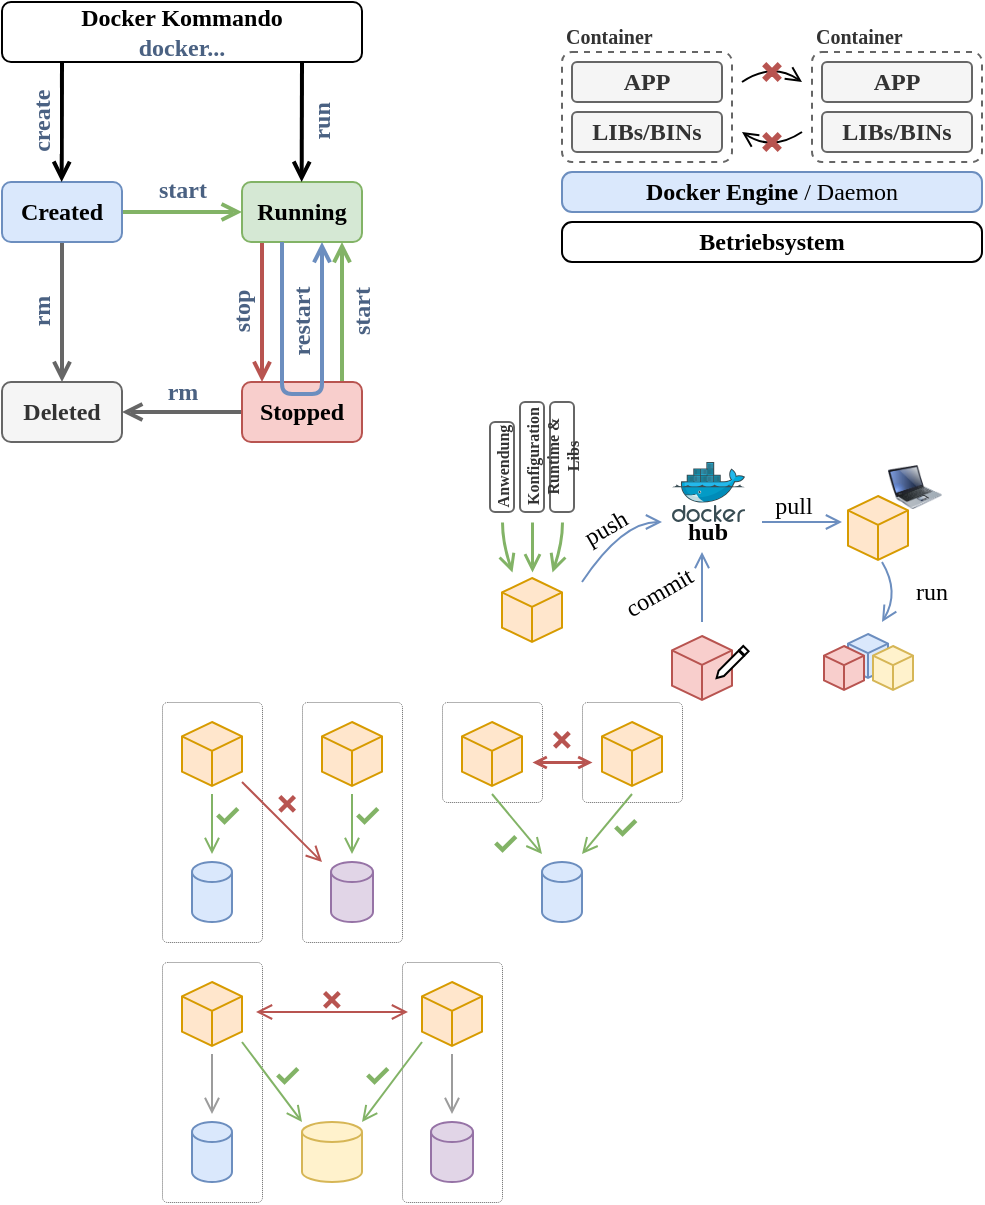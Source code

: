 <mxfile version="22.1.2" type="device">
  <diagram name="Page-1" id="T9DbqQ0l3a-wbazNzE9M">
    <mxGraphModel dx="330" dy="219" grid="1" gridSize="10" guides="1" tooltips="1" connect="1" arrows="1" fold="1" page="1" pageScale="1" pageWidth="827" pageHeight="1169" math="0" shadow="0">
      <root>
        <mxCell id="0" />
        <mxCell id="1" parent="0" />
        <mxCell id="4AjegcN65vs8UPVnFzmF-49" value="" style="rounded=1;whiteSpace=wrap;html=1;absoluteArcSize=1;arcSize=5;fillColor=none;fontColor=#333333;strokeColor=#666666;dashed=1;dashPattern=1 1;strokeWidth=0.5;" vertex="1" parent="1">
          <mxGeometry x="390" y="470" width="50" height="120" as="geometry" />
        </mxCell>
        <mxCell id="4AjegcN65vs8UPVnFzmF-50" value="" style="rounded=1;whiteSpace=wrap;html=1;absoluteArcSize=1;arcSize=5;fillColor=none;fontColor=#333333;strokeColor=#666666;dashed=1;dashPattern=1 1;strokeWidth=0.5;" vertex="1" parent="1">
          <mxGeometry x="460" y="470" width="50" height="120" as="geometry" />
        </mxCell>
        <mxCell id="o9zueM5k1hmuHPY0Ogje-10" value="&lt;b style=&quot;font-size: 12px;&quot;&gt;rm&lt;/b&gt;" style="edgeStyle=orthogonalEdgeStyle;shape=connector;rounded=0;orthogonalLoop=1;jettySize=auto;html=1;labelBackgroundColor=default;strokeColor=#666666;align=center;verticalAlign=middle;fontFamily=Inconsolata;fontSize=12;fontColor=#4A6182;endArrow=open;endFill=0;horizontal=0;strokeWidth=2;labelBorderColor=#FFFFFF;fillColor=#f5f5f5;" parent="1" source="o9zueM5k1hmuHPY0Ogje-4" target="o9zueM5k1hmuHPY0Ogje-6" edge="1">
          <mxGeometry y="-10" relative="1" as="geometry">
            <mxPoint as="offset" />
          </mxGeometry>
        </mxCell>
        <mxCell id="o9zueM5k1hmuHPY0Ogje-11" value="&lt;b style=&quot;font-size: 12px;&quot;&gt;start&lt;/b&gt;" style="edgeStyle=orthogonalEdgeStyle;shape=connector;rounded=0;orthogonalLoop=1;jettySize=auto;html=1;labelBackgroundColor=default;strokeColor=#82b366;align=center;verticalAlign=middle;fontFamily=Inconsolata;fontSize=12;fontColor=#4A6182;endArrow=open;endFill=0;strokeWidth=2;labelBorderColor=#FFFFFF;fillColor=#d5e8d4;" parent="1" source="o9zueM5k1hmuHPY0Ogje-4" target="o9zueM5k1hmuHPY0Ogje-5" edge="1">
          <mxGeometry y="11" relative="1" as="geometry">
            <mxPoint as="offset" />
          </mxGeometry>
        </mxCell>
        <mxCell id="o9zueM5k1hmuHPY0Ogje-4" value="Created" style="rounded=1;whiteSpace=wrap;html=1;fillColor=#dae8fc;strokeColor=#6c8ebf;fontFamily=Alegreya Sans;fontStyle=1" parent="1" vertex="1">
          <mxGeometry x="310" y="210" width="60" height="30" as="geometry" />
        </mxCell>
        <mxCell id="o9zueM5k1hmuHPY0Ogje-12" value="&lt;b style=&quot;font-size: 12px;&quot;&gt;stop&lt;/b&gt;" style="edgeStyle=orthogonalEdgeStyle;shape=connector;rounded=0;orthogonalLoop=1;jettySize=auto;html=1;labelBackgroundColor=default;strokeColor=#b85450;align=center;verticalAlign=middle;fontFamily=Inconsolata;fontSize=12;fontColor=#4A6182;endArrow=open;endFill=0;strokeWidth=2;horizontal=0;labelBorderColor=#FFFFFF;fillColor=#f8cecc;" parent="1" source="o9zueM5k1hmuHPY0Ogje-5" target="o9zueM5k1hmuHPY0Ogje-7" edge="1">
          <mxGeometry y="-10" relative="1" as="geometry">
            <Array as="points">
              <mxPoint x="440" y="290" />
              <mxPoint x="440" y="290" />
            </Array>
            <mxPoint as="offset" />
          </mxGeometry>
        </mxCell>
        <mxCell id="o9zueM5k1hmuHPY0Ogje-5" value="Running" style="rounded=1;whiteSpace=wrap;html=1;fillColor=#d5e8d4;strokeColor=#82b366;fontFamily=Alegreya Sans;fontStyle=1" parent="1" vertex="1">
          <mxGeometry x="430" y="210" width="60" height="30" as="geometry" />
        </mxCell>
        <mxCell id="o9zueM5k1hmuHPY0Ogje-6" value="Deleted" style="rounded=1;whiteSpace=wrap;html=1;fillColor=#f5f5f5;fontColor=#333333;strokeColor=#666666;fontFamily=Alegreya Sans;fontStyle=1" parent="1" vertex="1">
          <mxGeometry x="310" y="310" width="60" height="30" as="geometry" />
        </mxCell>
        <mxCell id="o9zueM5k1hmuHPY0Ogje-8" value="&lt;font face=&quot;Inconsolata&quot; style=&quot;font-size: 12px;&quot;&gt;rm&lt;/font&gt;" style="edgeStyle=orthogonalEdgeStyle;rounded=0;orthogonalLoop=1;jettySize=auto;html=1;endArrow=open;endFill=0;fontStyle=1;fontColor=#4A6182;fontSize=12;strokeWidth=2;labelBorderColor=#FFFFFF;fillColor=#f5f5f5;strokeColor=#666666;" parent="1" source="o9zueM5k1hmuHPY0Ogje-7" target="o9zueM5k1hmuHPY0Ogje-6" edge="1">
          <mxGeometry y="-10" relative="1" as="geometry">
            <mxPoint as="offset" />
          </mxGeometry>
        </mxCell>
        <mxCell id="o9zueM5k1hmuHPY0Ogje-14" value="&lt;b style=&quot;font-size: 12px;&quot;&gt;start&lt;/b&gt;" style="edgeStyle=orthogonalEdgeStyle;shape=connector;rounded=0;orthogonalLoop=1;jettySize=auto;html=1;labelBackgroundColor=default;strokeColor=#82b366;align=center;verticalAlign=middle;fontFamily=Inconsolata;fontSize=12;fontColor=#4A6182;endArrow=open;endFill=0;strokeWidth=2;horizontal=0;labelBorderColor=#FFFFFF;fillColor=#d5e8d4;" parent="1" source="o9zueM5k1hmuHPY0Ogje-7" target="o9zueM5k1hmuHPY0Ogje-5" edge="1">
          <mxGeometry y="-10" relative="1" as="geometry">
            <Array as="points">
              <mxPoint x="480" y="300" />
              <mxPoint x="480" y="300" />
            </Array>
            <mxPoint as="offset" />
          </mxGeometry>
        </mxCell>
        <mxCell id="o9zueM5k1hmuHPY0Ogje-7" value="Stopped" style="rounded=1;whiteSpace=wrap;html=1;fillColor=#f8cecc;strokeColor=#b85450;fontFamily=Alegreya Sans;fontStyle=1" parent="1" vertex="1">
          <mxGeometry x="430" y="310" width="60" height="30" as="geometry" />
        </mxCell>
        <mxCell id="o9zueM5k1hmuHPY0Ogje-15" value="&lt;b style=&quot;font-size: 12px;&quot;&gt;restart&lt;/b&gt;" style="edgeStyle=orthogonalEdgeStyle;shape=connector;rounded=1;orthogonalLoop=1;jettySize=auto;html=1;labelBackgroundColor=none;strokeColor=#6c8ebf;align=center;verticalAlign=middle;fontFamily=Inconsolata;fontSize=12;fontColor=#4A6182;endArrow=open;endFill=0;arcSize=10;horizontal=0;fillColor=#dae8fc;strokeWidth=2;labelBorderColor=#FFFFFF;" parent="1" edge="1">
          <mxGeometry x="0.535" y="10" relative="1" as="geometry">
            <mxPoint x="450" y="240" as="sourcePoint" />
            <mxPoint x="470" y="240" as="targetPoint" />
            <Array as="points">
              <mxPoint x="450" y="316" />
              <mxPoint x="470" y="316" />
            </Array>
            <mxPoint as="offset" />
          </mxGeometry>
        </mxCell>
        <mxCell id="o9zueM5k1hmuHPY0Ogje-17" value="&lt;b style=&quot;font-size: 12px;&quot;&gt;create&lt;/b&gt;" style="shape=connector;rounded=0;orthogonalLoop=1;jettySize=auto;html=1;labelBackgroundColor=default;strokeColor=default;align=center;verticalAlign=middle;fontFamily=Inconsolata;fontSize=12;fontColor=#4A6182;endArrow=open;endFill=0;horizontal=0;strokeWidth=2;labelBorderColor=#FFFFFF;" parent="1" edge="1">
          <mxGeometry x="0.001" y="-10" relative="1" as="geometry">
            <mxPoint x="340" y="150" as="sourcePoint" />
            <mxPoint x="339.83" y="210" as="targetPoint" />
            <mxPoint as="offset" />
          </mxGeometry>
        </mxCell>
        <mxCell id="o9zueM5k1hmuHPY0Ogje-18" value="&lt;b style=&quot;font-size: 12px;&quot;&gt;run&lt;/b&gt;" style="shape=connector;rounded=0;orthogonalLoop=1;jettySize=auto;html=1;labelBackgroundColor=default;strokeColor=default;align=center;verticalAlign=middle;fontFamily=Inconsolata;fontSize=12;fontColor=#4A6182;endArrow=open;endFill=0;horizontal=0;strokeWidth=2;labelBorderColor=#FFFFFF;" parent="1" edge="1">
          <mxGeometry x="-0.001" y="10" relative="1" as="geometry">
            <mxPoint x="460" y="150" as="sourcePoint" />
            <mxPoint x="459.83" y="210" as="targetPoint" />
            <mxPoint as="offset" />
          </mxGeometry>
        </mxCell>
        <mxCell id="o9zueM5k1hmuHPY0Ogje-19" value="Docker Kommando&lt;br&gt;&lt;font color=&quot;#4a6182&quot; style=&quot;&quot; face=&quot;Inconsolata&quot;&gt;docker...&lt;/font&gt;" style="rounded=1;whiteSpace=wrap;html=1;fontStyle=1;fontFamily=Alegreya Sans;" parent="1" vertex="1">
          <mxGeometry x="310" y="120" width="180" height="30" as="geometry" />
        </mxCell>
        <mxCell id="-vL8mmux3KOwtyKGyGx7-1" value="Docker Engine&lt;span style=&quot;font-weight: normal;&quot;&gt; / Daemon&lt;/span&gt;" style="rounded=1;whiteSpace=wrap;html=1;fontStyle=1;fontFamily=Alegreya Sans;absoluteArcSize=1;arcSize=10;fillColor=#dae8fc;strokeColor=#6c8ebf;" parent="1" vertex="1">
          <mxGeometry x="590" y="205" width="210" height="20" as="geometry" />
        </mxCell>
        <mxCell id="-vL8mmux3KOwtyKGyGx7-4" value="Betriebsystem" style="rounded=1;whiteSpace=wrap;html=1;fontStyle=1;fontFamily=Alegreya Sans;absoluteArcSize=1;arcSize=10;" parent="1" vertex="1">
          <mxGeometry x="590" y="230" width="210" height="20" as="geometry" />
        </mxCell>
        <mxCell id="-vL8mmux3KOwtyKGyGx7-7" value="Container" style="rounded=1;whiteSpace=wrap;html=1;fontStyle=1;fontFamily=Alegreya Sans;absoluteArcSize=1;arcSize=10;fillColor=none;fontColor=#333333;strokeColor=#666666;dashed=1;align=left;verticalAlign=top;spacingBottom=0;spacingTop=-20;fontSize=10;" parent="1" vertex="1">
          <mxGeometry x="715" y="145" width="85" height="55" as="geometry" />
        </mxCell>
        <mxCell id="-vL8mmux3KOwtyKGyGx7-8" value="APP" style="rounded=1;whiteSpace=wrap;html=1;fontStyle=1;fontFamily=Alegreya Sans;absoluteArcSize=1;arcSize=5;fillColor=#f5f5f5;strokeColor=#666666;fontColor=#333333;" parent="1" vertex="1">
          <mxGeometry x="720" y="150" width="75" height="20" as="geometry" />
        </mxCell>
        <mxCell id="-vL8mmux3KOwtyKGyGx7-9" value="LIBs/BINs" style="rounded=1;whiteSpace=wrap;html=1;fontStyle=1;fontFamily=Alegreya Sans;absoluteArcSize=1;arcSize=5;fillColor=#f5f5f5;strokeColor=#666666;fontColor=#333333;" parent="1" vertex="1">
          <mxGeometry x="720" y="175" width="75" height="20" as="geometry" />
        </mxCell>
        <mxCell id="-vL8mmux3KOwtyKGyGx7-18" value="Container" style="rounded=1;whiteSpace=wrap;html=1;fontStyle=1;fontFamily=Alegreya Sans;absoluteArcSize=1;arcSize=10;fillColor=none;fontColor=#333333;strokeColor=#666666;dashed=1;align=left;verticalAlign=top;spacingBottom=0;spacingTop=-20;fontSize=10;" parent="1" vertex="1">
          <mxGeometry x="590" y="145" width="85" height="55" as="geometry" />
        </mxCell>
        <mxCell id="-vL8mmux3KOwtyKGyGx7-19" value="APP" style="rounded=1;whiteSpace=wrap;html=1;fontStyle=1;fontFamily=Alegreya Sans;absoluteArcSize=1;arcSize=5;fillColor=#f5f5f5;strokeColor=#666666;fontColor=#333333;" parent="1" vertex="1">
          <mxGeometry x="595" y="150" width="75" height="20" as="geometry" />
        </mxCell>
        <mxCell id="-vL8mmux3KOwtyKGyGx7-20" value="LIBs/BINs" style="rounded=1;whiteSpace=wrap;html=1;fontStyle=1;fontFamily=Alegreya Sans;absoluteArcSize=1;arcSize=5;fillColor=#f5f5f5;strokeColor=#666666;fontColor=#333333;" parent="1" vertex="1">
          <mxGeometry x="595" y="175" width="75" height="20" as="geometry" />
        </mxCell>
        <mxCell id="-vL8mmux3KOwtyKGyGx7-21" value="" style="endArrow=open;html=1;endFill=0;curved=1;" parent="1" edge="1">
          <mxGeometry width="50" height="50" relative="1" as="geometry">
            <mxPoint x="680" y="160" as="sourcePoint" />
            <mxPoint x="710" y="160" as="targetPoint" />
            <Array as="points">
              <mxPoint x="695" y="150" />
            </Array>
          </mxGeometry>
        </mxCell>
        <mxCell id="-vL8mmux3KOwtyKGyGx7-22" value="" style="endArrow=open;html=1;endFill=0;curved=1;" parent="1" edge="1">
          <mxGeometry width="50" height="50" relative="1" as="geometry">
            <mxPoint x="710" y="185" as="sourcePoint" />
            <mxPoint x="680" y="185" as="targetPoint" />
            <Array as="points">
              <mxPoint x="695" y="195" />
            </Array>
          </mxGeometry>
        </mxCell>
        <mxCell id="-vL8mmux3KOwtyKGyGx7-24" value="" style="shape=cross;whiteSpace=wrap;html=1;fillColor=#B85450;strokeColor=#B85450;rotation=-45;" parent="1" vertex="1">
          <mxGeometry x="690" y="150" width="10" height="10" as="geometry" />
        </mxCell>
        <mxCell id="-vL8mmux3KOwtyKGyGx7-25" value="" style="shape=cross;whiteSpace=wrap;html=1;fillColor=#B85450;strokeColor=#B85450;rotation=-45;" parent="1" vertex="1">
          <mxGeometry x="690" y="185" width="10" height="10" as="geometry" />
        </mxCell>
        <mxCell id="-vL8mmux3KOwtyKGyGx7-26" value="" style="html=1;whiteSpace=wrap;shape=isoCube2;backgroundOutline=1;isoAngle=15;fillColor=#ffe6cc;strokeColor=#d79b00;" parent="1" vertex="1">
          <mxGeometry x="560" y="408" width="30" height="32" as="geometry" />
        </mxCell>
        <mxCell id="-vL8mmux3KOwtyKGyGx7-31" value="" style="endArrow=open;html=1;endFill=0;curved=1;fillColor=#d5e8d4;strokeColor=#82b366;strokeWidth=1.5;" parent="1" edge="1">
          <mxGeometry width="50" height="50" relative="1" as="geometry">
            <mxPoint x="560" y="380" as="sourcePoint" />
            <mxPoint x="565" y="405" as="targetPoint" />
            <Array as="points">
              <mxPoint x="560" y="390" />
            </Array>
          </mxGeometry>
        </mxCell>
        <mxCell id="-vL8mmux3KOwtyKGyGx7-32" value="" style="endArrow=open;html=1;endFill=0;curved=1;fillColor=#d5e8d4;strokeColor=#82b366;strokeWidth=1.5;" parent="1" edge="1">
          <mxGeometry width="50" height="50" relative="1" as="geometry">
            <mxPoint x="575" y="380" as="sourcePoint" />
            <mxPoint x="575" y="405" as="targetPoint" />
            <Array as="points" />
          </mxGeometry>
        </mxCell>
        <mxCell id="-vL8mmux3KOwtyKGyGx7-33" value="" style="endArrow=open;html=1;endFill=0;curved=1;fillColor=#d5e8d4;strokeColor=#82b366;strokeWidth=1.5;" parent="1" edge="1">
          <mxGeometry width="50" height="50" relative="1" as="geometry">
            <mxPoint x="590" y="380" as="sourcePoint" />
            <mxPoint x="585" y="405" as="targetPoint" />
            <Array as="points">
              <mxPoint x="590" y="390" />
            </Array>
          </mxGeometry>
        </mxCell>
        <mxCell id="-vL8mmux3KOwtyKGyGx7-35" value="Anwendung" style="rounded=1;whiteSpace=wrap;html=1;fontStyle=1;fontFamily=Alegreya Sans;absoluteArcSize=1;arcSize=5;direction=south;horizontal=0;fontSize=8;fillColor=default;fontColor=#333333;strokeColor=#666666;" parent="1" vertex="1">
          <mxGeometry x="554" y="330" width="12" height="45" as="geometry" />
        </mxCell>
        <mxCell id="-vL8mmux3KOwtyKGyGx7-36" value="Konfiguration" style="rounded=1;whiteSpace=wrap;html=1;fontStyle=1;fontFamily=Alegreya Sans;absoluteArcSize=1;arcSize=5;direction=south;horizontal=0;fontSize=8;fillColor=default;fontColor=#333333;strokeColor=#666666;" parent="1" vertex="1">
          <mxGeometry x="569" y="320" width="12" height="55" as="geometry" />
        </mxCell>
        <mxCell id="-vL8mmux3KOwtyKGyGx7-37" value="Runtime &amp;amp; Libs" style="rounded=1;whiteSpace=wrap;html=1;fontStyle=1;fontFamily=Alegreya Sans;absoluteArcSize=1;arcSize=5;direction=south;horizontal=0;fontSize=8;fillColor=default;fontColor=#333333;strokeColor=#666666;verticalAlign=middle;" parent="1" vertex="1">
          <mxGeometry x="584" y="320" width="12" height="55" as="geometry" />
        </mxCell>
        <mxCell id="-vL8mmux3KOwtyKGyGx7-34" value="" style="endArrow=open;html=1;endFill=0;curved=1;fillColor=#dae8fc;strokeColor=#6c8ebf;strokeWidth=1;fontFamily=Inconsolata;fontStyle=0;labelBackgroundColor=none;" parent="1" edge="1">
          <mxGeometry x="0.088" y="8" width="50" height="50" relative="1" as="geometry">
            <mxPoint x="600" y="410" as="sourcePoint" />
            <mxPoint x="640" y="380" as="targetPoint" />
            <Array as="points">
              <mxPoint x="620" y="380" />
            </Array>
            <mxPoint as="offset" />
          </mxGeometry>
        </mxCell>
        <mxCell id="4AjegcN65vs8UPVnFzmF-2" value="" style="html=1;whiteSpace=wrap;shape=isoCube2;backgroundOutline=1;isoAngle=15;fillColor=#f8cecc;strokeColor=#b85450;" vertex="1" parent="1">
          <mxGeometry x="645" y="437" width="30" height="32" as="geometry" />
        </mxCell>
        <mxCell id="4AjegcN65vs8UPVnFzmF-8" value="" style="html=1;whiteSpace=wrap;shape=isoCube2;backgroundOutline=1;isoAngle=15;fillColor=#dae8fc;strokeColor=#6c8ebf;" vertex="1" parent="1">
          <mxGeometry x="733" y="436" width="20" height="22" as="geometry" />
        </mxCell>
        <mxCell id="4AjegcN65vs8UPVnFzmF-9" value="" style="html=1;whiteSpace=wrap;shape=isoCube2;backgroundOutline=1;isoAngle=15;fillColor=#f8cecc;strokeColor=#b85450;" vertex="1" parent="1">
          <mxGeometry x="721" y="442" width="20" height="22" as="geometry" />
        </mxCell>
        <mxCell id="4AjegcN65vs8UPVnFzmF-10" value="" style="html=1;whiteSpace=wrap;shape=isoCube2;backgroundOutline=1;isoAngle=15;fillColor=#fff2cc;strokeColor=#d6b656;" vertex="1" parent="1">
          <mxGeometry x="745.5" y="442" width="20" height="22" as="geometry" />
        </mxCell>
        <mxCell id="4AjegcN65vs8UPVnFzmF-11" value="" style="endArrow=open;html=1;endFill=0;curved=1;fillColor=#dae8fc;strokeColor=#6c8ebf;strokeWidth=1;" edge="1" parent="1">
          <mxGeometry width="50" height="50" relative="1" as="geometry">
            <mxPoint x="660" y="430" as="sourcePoint" />
            <mxPoint x="660" y="395" as="targetPoint" />
            <Array as="points" />
          </mxGeometry>
        </mxCell>
        <mxCell id="4AjegcN65vs8UPVnFzmF-12" value="" style="image;sketch=0;aspect=fixed;html=1;points=[];align=center;fontSize=12;image=img/lib/mscae/Docker.svg;" vertex="1" parent="1">
          <mxGeometry x="645" y="350" width="36.59" height="30" as="geometry" />
        </mxCell>
        <mxCell id="4AjegcN65vs8UPVnFzmF-16" value="push" style="text;html=1;strokeColor=none;fillColor=none;align=center;verticalAlign=middle;whiteSpace=wrap;rounded=0;rotation=-30;fontFamily=Inconsolata;" vertex="1" parent="1">
          <mxGeometry x="597" y="378" width="30" height="10" as="geometry" />
        </mxCell>
        <mxCell id="4AjegcN65vs8UPVnFzmF-17" value="" style="html=1;dashed=0;aspect=fixed;verticalLabelPosition=bottom;verticalAlign=top;align=center;shape=mxgraph.gmdl.edit;shadow=0;sketch=0;" vertex="1" parent="1">
          <mxGeometry x="667.3" y="442" width="16" height="16" as="geometry" />
        </mxCell>
        <mxCell id="4AjegcN65vs8UPVnFzmF-18" value="commit" style="text;html=1;strokeColor=none;fillColor=none;align=center;verticalAlign=middle;whiteSpace=wrap;rounded=0;rotation=-30;fontFamily=Inconsolata;" vertex="1" parent="1">
          <mxGeometry x="620.47" y="409.75" width="37" height="10" as="geometry" />
        </mxCell>
        <mxCell id="4AjegcN65vs8UPVnFzmF-19" value="" style="html=1;whiteSpace=wrap;shape=isoCube2;backgroundOutline=1;isoAngle=15;fillColor=#ffe6cc;strokeColor=#d79b00;" vertex="1" parent="1">
          <mxGeometry x="733" y="367" width="30" height="32" as="geometry" />
        </mxCell>
        <mxCell id="4AjegcN65vs8UPVnFzmF-20" value="" style="endArrow=open;html=1;endFill=0;curved=1;fillColor=#dae8fc;strokeColor=#6c8ebf;strokeWidth=1;fontFamily=Inconsolata;fontStyle=0;labelBackgroundColor=none;" edge="1" parent="1">
          <mxGeometry x="0.088" y="8" width="50" height="50" relative="1" as="geometry">
            <mxPoint x="690" y="380" as="sourcePoint" />
            <mxPoint x="730" y="380" as="targetPoint" />
            <Array as="points" />
            <mxPoint as="offset" />
          </mxGeometry>
        </mxCell>
        <mxCell id="4AjegcN65vs8UPVnFzmF-21" value="pull" style="text;html=1;strokeColor=none;fillColor=none;align=center;verticalAlign=middle;whiteSpace=wrap;rounded=0;rotation=0;fontFamily=Inconsolata;" vertex="1" parent="1">
          <mxGeometry x="691" y="367" width="30" height="10" as="geometry" />
        </mxCell>
        <mxCell id="4AjegcN65vs8UPVnFzmF-22" value="hub" style="text;html=1;strokeColor=none;fillColor=none;align=center;verticalAlign=middle;whiteSpace=wrap;rounded=0;rotation=0;fontFamily=Inconsolata;fontStyle=1" vertex="1" parent="1">
          <mxGeometry x="648.3" y="380" width="30" height="10" as="geometry" />
        </mxCell>
        <mxCell id="4AjegcN65vs8UPVnFzmF-25" value="" style="image;html=1;image=img/lib/clip_art/computers/Laptop_128x128.png" vertex="1" parent="1">
          <mxGeometry x="753" y="350" width="27" height="25" as="geometry" />
        </mxCell>
        <mxCell id="4AjegcN65vs8UPVnFzmF-26" value="" style="endArrow=open;html=1;endFill=0;curved=1;fillColor=#dae8fc;strokeColor=#6c8ebf;strokeWidth=1;fontFamily=Inconsolata;fontStyle=0;labelBackgroundColor=none;" edge="1" parent="1">
          <mxGeometry x="0.088" y="8" width="50" height="50" relative="1" as="geometry">
            <mxPoint x="750" y="400" as="sourcePoint" />
            <mxPoint x="750" y="430" as="targetPoint" />
            <Array as="points">
              <mxPoint x="759" y="415" />
            </Array>
            <mxPoint as="offset" />
          </mxGeometry>
        </mxCell>
        <mxCell id="4AjegcN65vs8UPVnFzmF-27" value="run" style="text;html=1;strokeColor=none;fillColor=none;align=center;verticalAlign=middle;whiteSpace=wrap;rounded=0;rotation=0;fontFamily=Inconsolata;" vertex="1" parent="1">
          <mxGeometry x="760" y="409.75" width="30" height="10" as="geometry" />
        </mxCell>
        <mxCell id="4AjegcN65vs8UPVnFzmF-28" value="" style="html=1;whiteSpace=wrap;shape=isoCube2;backgroundOutline=1;isoAngle=15;fillColor=#ffe6cc;strokeColor=#d79b00;" vertex="1" parent="1">
          <mxGeometry x="400" y="480" width="30" height="32" as="geometry" />
        </mxCell>
        <mxCell id="4AjegcN65vs8UPVnFzmF-30" value="" style="strokeWidth=1;html=1;shape=mxgraph.flowchart.database;whiteSpace=wrap;fillColor=#dae8fc;strokeColor=#6c8ebf;" vertex="1" parent="1">
          <mxGeometry x="405" y="550" width="20" height="30" as="geometry" />
        </mxCell>
        <mxCell id="4AjegcN65vs8UPVnFzmF-31" value="" style="strokeWidth=1;html=1;shape=mxgraph.flowchart.database;whiteSpace=wrap;fillColor=#e1d5e7;strokeColor=#9673a6;" vertex="1" parent="1">
          <mxGeometry x="474.5" y="550" width="21" height="30" as="geometry" />
        </mxCell>
        <mxCell id="4AjegcN65vs8UPVnFzmF-32" value="" style="html=1;whiteSpace=wrap;shape=isoCube2;backgroundOutline=1;isoAngle=15;fillColor=#ffe6cc;strokeColor=#d79b00;" vertex="1" parent="1">
          <mxGeometry x="470" y="480" width="30" height="32" as="geometry" />
        </mxCell>
        <mxCell id="4AjegcN65vs8UPVnFzmF-34" value="" style="endArrow=open;html=1;endFill=0;curved=1;fillColor=#f8cecc;strokeColor=#B85450;strokeWidth=1;" edge="1" parent="1">
          <mxGeometry width="50" height="50" relative="1" as="geometry">
            <mxPoint x="430" y="510" as="sourcePoint" />
            <mxPoint x="470" y="550" as="targetPoint" />
            <Array as="points" />
          </mxGeometry>
        </mxCell>
        <mxCell id="4AjegcN65vs8UPVnFzmF-37" value="" style="endArrow=open;html=1;endFill=0;curved=1;fillColor=#d5e8d4;strokeColor=#82b366;strokeWidth=1;" edge="1" parent="1">
          <mxGeometry width="50" height="50" relative="1" as="geometry">
            <mxPoint x="415" y="516" as="sourcePoint" />
            <mxPoint x="415" y="546" as="targetPoint" />
            <Array as="points" />
          </mxGeometry>
        </mxCell>
        <mxCell id="4AjegcN65vs8UPVnFzmF-38" value="" style="endArrow=open;html=1;endFill=0;curved=1;fillColor=#d5e8d4;strokeColor=#82B366;strokeWidth=1;" edge="1" parent="1">
          <mxGeometry width="50" height="50" relative="1" as="geometry">
            <mxPoint x="485" y="516" as="sourcePoint" />
            <mxPoint x="485" y="546" as="targetPoint" />
            <Array as="points" />
          </mxGeometry>
        </mxCell>
        <mxCell id="4AjegcN65vs8UPVnFzmF-43" value="&lt;div class=&quot;preview&quot; style=&quot;font-size: 16px;&quot;&gt;&lt;b style=&quot;font-size: 16px;&quot;&gt;✓&lt;/b&gt;&lt;/div&gt;" style="text;html=1;strokeColor=none;fillColor=none;align=center;verticalAlign=middle;whiteSpace=wrap;rounded=0;fontFamily=Inter;labelBorderColor=none;fontColor=#82B366;fontSize=16;" vertex="1" parent="1">
          <mxGeometry x="485" y="516" width="15" height="20" as="geometry" />
        </mxCell>
        <mxCell id="4AjegcN65vs8UPVnFzmF-47" value="&lt;div class=&quot;preview&quot; style=&quot;font-size: 16px;&quot;&gt;✗&lt;br&gt;&lt;/div&gt;" style="text;html=1;strokeColor=none;fillColor=none;align=center;verticalAlign=middle;whiteSpace=wrap;rounded=0;fontFamily=Inter;labelBorderColor=none;fontColor=#B85450;fontSize=16;fontStyle=1" vertex="1" parent="1">
          <mxGeometry x="445" y="510" width="15" height="20" as="geometry" />
        </mxCell>
        <mxCell id="4AjegcN65vs8UPVnFzmF-48" value="&lt;div class=&quot;preview&quot; style=&quot;font-size: 16px;&quot;&gt;&lt;b style=&quot;font-size: 16px;&quot;&gt;✓&lt;/b&gt;&lt;/div&gt;" style="text;html=1;strokeColor=none;fillColor=none;align=center;verticalAlign=middle;whiteSpace=wrap;rounded=0;fontFamily=Inter;labelBorderColor=none;fontColor=#82B366;fontSize=16;" vertex="1" parent="1">
          <mxGeometry x="415" y="516" width="15" height="20" as="geometry" />
        </mxCell>
        <mxCell id="4AjegcN65vs8UPVnFzmF-51" value="" style="rounded=1;whiteSpace=wrap;html=1;absoluteArcSize=1;arcSize=5;fillColor=none;fontColor=#333333;strokeColor=#666666;dashed=1;dashPattern=1 1;strokeWidth=0.5;" vertex="1" parent="1">
          <mxGeometry x="530" y="470" width="50" height="50" as="geometry" />
        </mxCell>
        <mxCell id="4AjegcN65vs8UPVnFzmF-52" value="" style="rounded=1;whiteSpace=wrap;html=1;absoluteArcSize=1;arcSize=5;fillColor=none;fontColor=#333333;strokeColor=#666666;dashed=1;dashPattern=1 1;strokeWidth=0.5;" vertex="1" parent="1">
          <mxGeometry x="600" y="470" width="50" height="50" as="geometry" />
        </mxCell>
        <mxCell id="4AjegcN65vs8UPVnFzmF-53" value="" style="html=1;whiteSpace=wrap;shape=isoCube2;backgroundOutline=1;isoAngle=15;fillColor=#ffe6cc;strokeColor=#d79b00;" vertex="1" parent="1">
          <mxGeometry x="540" y="480" width="30" height="32" as="geometry" />
        </mxCell>
        <mxCell id="4AjegcN65vs8UPVnFzmF-54" value="" style="strokeWidth=1;html=1;shape=mxgraph.flowchart.database;whiteSpace=wrap;fillColor=#dae8fc;strokeColor=#6c8ebf;" vertex="1" parent="1">
          <mxGeometry x="580" y="550" width="20" height="30" as="geometry" />
        </mxCell>
        <mxCell id="4AjegcN65vs8UPVnFzmF-56" value="" style="html=1;whiteSpace=wrap;shape=isoCube2;backgroundOutline=1;isoAngle=15;fillColor=#ffe6cc;strokeColor=#d79b00;" vertex="1" parent="1">
          <mxGeometry x="610" y="480" width="30" height="32" as="geometry" />
        </mxCell>
        <mxCell id="4AjegcN65vs8UPVnFzmF-57" value="" style="endArrow=open;html=1;endFill=0;curved=1;fillColor=#f8cecc;strokeColor=#B85450;strokeWidth=1.5;startArrow=open;startFill=0;endSize=4;startSize=4;" edge="1" parent="1">
          <mxGeometry width="50" height="50" relative="1" as="geometry">
            <mxPoint x="575" y="500" as="sourcePoint" />
            <mxPoint x="605" y="500" as="targetPoint" />
            <Array as="points" />
          </mxGeometry>
        </mxCell>
        <mxCell id="4AjegcN65vs8UPVnFzmF-58" value="" style="endArrow=open;html=1;endFill=0;curved=1;fillColor=#d5e8d4;strokeColor=#82b366;strokeWidth=1;" edge="1" parent="1">
          <mxGeometry width="50" height="50" relative="1" as="geometry">
            <mxPoint x="555" y="516" as="sourcePoint" />
            <mxPoint x="580" y="546" as="targetPoint" />
            <Array as="points" />
          </mxGeometry>
        </mxCell>
        <mxCell id="4AjegcN65vs8UPVnFzmF-59" value="" style="endArrow=open;html=1;endFill=0;curved=1;fillColor=#d5e8d4;strokeColor=#82B366;strokeWidth=1;" edge="1" parent="1">
          <mxGeometry width="50" height="50" relative="1" as="geometry">
            <mxPoint x="625" y="516" as="sourcePoint" />
            <mxPoint x="600" y="546" as="targetPoint" />
            <Array as="points" />
          </mxGeometry>
        </mxCell>
        <mxCell id="4AjegcN65vs8UPVnFzmF-60" value="&lt;div class=&quot;preview&quot; style=&quot;font-size: 16px;&quot;&gt;&lt;b style=&quot;font-size: 16px;&quot;&gt;✓&lt;/b&gt;&lt;/div&gt;" style="text;html=1;strokeColor=none;fillColor=none;align=center;verticalAlign=middle;whiteSpace=wrap;rounded=0;fontFamily=Inter;labelBorderColor=none;fontColor=#82B366;fontSize=16;" vertex="1" parent="1">
          <mxGeometry x="614" y="522" width="15" height="20" as="geometry" />
        </mxCell>
        <mxCell id="4AjegcN65vs8UPVnFzmF-61" value="&lt;div class=&quot;preview&quot; style=&quot;font-size: 16px;&quot;&gt;✗&lt;br&gt;&lt;/div&gt;" style="text;html=1;strokeColor=none;fillColor=none;align=center;verticalAlign=middle;whiteSpace=wrap;rounded=0;fontFamily=Inter;labelBorderColor=none;fontColor=#B85450;fontSize=16;fontStyle=1" vertex="1" parent="1">
          <mxGeometry x="580" y="480" width="20" height="15" as="geometry" />
        </mxCell>
        <mxCell id="4AjegcN65vs8UPVnFzmF-62" value="&lt;div class=&quot;preview&quot; style=&quot;font-size: 16px;&quot;&gt;&lt;b style=&quot;font-size: 16px;&quot;&gt;✓&lt;/b&gt;&lt;/div&gt;" style="text;html=1;strokeColor=none;fillColor=none;align=center;verticalAlign=middle;whiteSpace=wrap;rounded=0;fontFamily=Inter;labelBorderColor=none;fontColor=#82B366;fontSize=16;" vertex="1" parent="1">
          <mxGeometry x="554" y="530" width="15" height="20" as="geometry" />
        </mxCell>
        <mxCell id="4AjegcN65vs8UPVnFzmF-63" value="" style="rounded=1;whiteSpace=wrap;html=1;absoluteArcSize=1;arcSize=5;fillColor=none;fontColor=#333333;strokeColor=#666666;dashed=1;dashPattern=1 1;strokeWidth=0.5;" vertex="1" parent="1">
          <mxGeometry x="390" y="600" width="50" height="120" as="geometry" />
        </mxCell>
        <mxCell id="4AjegcN65vs8UPVnFzmF-64" value="" style="rounded=1;whiteSpace=wrap;html=1;absoluteArcSize=1;arcSize=5;fillColor=none;fontColor=#333333;strokeColor=#666666;dashed=1;dashPattern=1 1;strokeWidth=0.5;" vertex="1" parent="1">
          <mxGeometry x="510" y="600" width="50" height="120" as="geometry" />
        </mxCell>
        <mxCell id="4AjegcN65vs8UPVnFzmF-65" value="" style="html=1;whiteSpace=wrap;shape=isoCube2;backgroundOutline=1;isoAngle=15;fillColor=#ffe6cc;strokeColor=#d79b00;" vertex="1" parent="1">
          <mxGeometry x="400" y="610" width="30" height="32" as="geometry" />
        </mxCell>
        <mxCell id="4AjegcN65vs8UPVnFzmF-66" value="" style="strokeWidth=1;html=1;shape=mxgraph.flowchart.database;whiteSpace=wrap;fillColor=#dae8fc;strokeColor=#6c8ebf;" vertex="1" parent="1">
          <mxGeometry x="405" y="680" width="20" height="30" as="geometry" />
        </mxCell>
        <mxCell id="4AjegcN65vs8UPVnFzmF-67" value="" style="strokeWidth=1;html=1;shape=mxgraph.flowchart.database;whiteSpace=wrap;fillColor=#e1d5e7;strokeColor=#9673a6;" vertex="1" parent="1">
          <mxGeometry x="524.5" y="680" width="21" height="30" as="geometry" />
        </mxCell>
        <mxCell id="4AjegcN65vs8UPVnFzmF-68" value="" style="html=1;whiteSpace=wrap;shape=isoCube2;backgroundOutline=1;isoAngle=15;fillColor=#ffe6cc;strokeColor=#d79b00;" vertex="1" parent="1">
          <mxGeometry x="520" y="610" width="30" height="32" as="geometry" />
        </mxCell>
        <mxCell id="4AjegcN65vs8UPVnFzmF-69" value="" style="endArrow=open;html=1;endFill=0;curved=1;fillColor=#f8cecc;strokeColor=#B85450;strokeWidth=1;startArrow=open;startFill=0;" edge="1" parent="1">
          <mxGeometry width="50" height="50" relative="1" as="geometry">
            <mxPoint x="437" y="625" as="sourcePoint" />
            <mxPoint x="513" y="625" as="targetPoint" />
            <Array as="points" />
          </mxGeometry>
        </mxCell>
        <mxCell id="4AjegcN65vs8UPVnFzmF-70" value="" style="endArrow=open;html=1;endFill=0;curved=1;strokeWidth=1;fillColor=#f5f5f5;strokeColor=#9C9C9C;" edge="1" parent="1">
          <mxGeometry width="50" height="50" relative="1" as="geometry">
            <mxPoint x="415" y="646" as="sourcePoint" />
            <mxPoint x="415" y="676" as="targetPoint" />
            <Array as="points" />
          </mxGeometry>
        </mxCell>
        <mxCell id="4AjegcN65vs8UPVnFzmF-71" value="" style="endArrow=open;html=1;endFill=0;curved=1;strokeWidth=1;fillColor=#f5f5f5;strokeColor=#9C9C9C;" edge="1" parent="1">
          <mxGeometry width="50" height="50" relative="1" as="geometry">
            <mxPoint x="535" y="646" as="sourcePoint" />
            <mxPoint x="535" y="676" as="targetPoint" />
            <Array as="points" />
          </mxGeometry>
        </mxCell>
        <mxCell id="4AjegcN65vs8UPVnFzmF-73" value="&lt;div class=&quot;preview&quot; style=&quot;font-size: 16px;&quot;&gt;✗&lt;br&gt;&lt;/div&gt;" style="text;html=1;strokeColor=none;fillColor=none;align=center;verticalAlign=middle;whiteSpace=wrap;rounded=0;fontFamily=Inter;labelBorderColor=none;fontColor=#B85450;fontSize=16;fontStyle=1" vertex="1" parent="1">
          <mxGeometry x="460" y="610" width="30" height="15" as="geometry" />
        </mxCell>
        <mxCell id="4AjegcN65vs8UPVnFzmF-75" value="" style="strokeWidth=1;html=1;shape=mxgraph.flowchart.database;whiteSpace=wrap;fillColor=#fff2cc;strokeColor=#d6b656;" vertex="1" parent="1">
          <mxGeometry x="460" y="680" width="30" height="30" as="geometry" />
        </mxCell>
        <mxCell id="4AjegcN65vs8UPVnFzmF-76" value="" style="endArrow=open;html=1;endFill=0;curved=1;fillColor=#d5e8d4;strokeColor=#82B366;strokeWidth=1;" edge="1" parent="1">
          <mxGeometry width="50" height="50" relative="1" as="geometry">
            <mxPoint x="520" y="640" as="sourcePoint" />
            <mxPoint x="490" y="680" as="targetPoint" />
            <Array as="points" />
          </mxGeometry>
        </mxCell>
        <mxCell id="4AjegcN65vs8UPVnFzmF-77" value="&lt;div class=&quot;preview&quot; style=&quot;font-size: 16px;&quot;&gt;&lt;b style=&quot;font-size: 16px;&quot;&gt;✓&lt;/b&gt;&lt;/div&gt;" style="text;html=1;strokeColor=none;fillColor=none;align=center;verticalAlign=middle;whiteSpace=wrap;rounded=0;fontFamily=Inter;labelBorderColor=none;fontColor=#82B366;fontSize=16;" vertex="1" parent="1">
          <mxGeometry x="490" y="646" width="15" height="20" as="geometry" />
        </mxCell>
        <mxCell id="4AjegcN65vs8UPVnFzmF-78" value="" style="endArrow=open;html=1;endFill=0;curved=1;fillColor=#d5e8d4;strokeColor=#82B366;strokeWidth=1;" edge="1" parent="1">
          <mxGeometry width="50" height="50" relative="1" as="geometry">
            <mxPoint x="430" y="640" as="sourcePoint" />
            <mxPoint x="460" y="680" as="targetPoint" />
            <Array as="points" />
          </mxGeometry>
        </mxCell>
        <mxCell id="4AjegcN65vs8UPVnFzmF-79" value="&lt;div class=&quot;preview&quot; style=&quot;font-size: 16px;&quot;&gt;&lt;b style=&quot;font-size: 16px;&quot;&gt;✓&lt;/b&gt;&lt;/div&gt;" style="text;html=1;strokeColor=none;fillColor=none;align=center;verticalAlign=middle;whiteSpace=wrap;rounded=0;fontFamily=Inter;labelBorderColor=none;fontColor=#82B366;fontSize=16;" vertex="1" parent="1">
          <mxGeometry x="445" y="646" width="15" height="20" as="geometry" />
        </mxCell>
      </root>
    </mxGraphModel>
  </diagram>
</mxfile>
